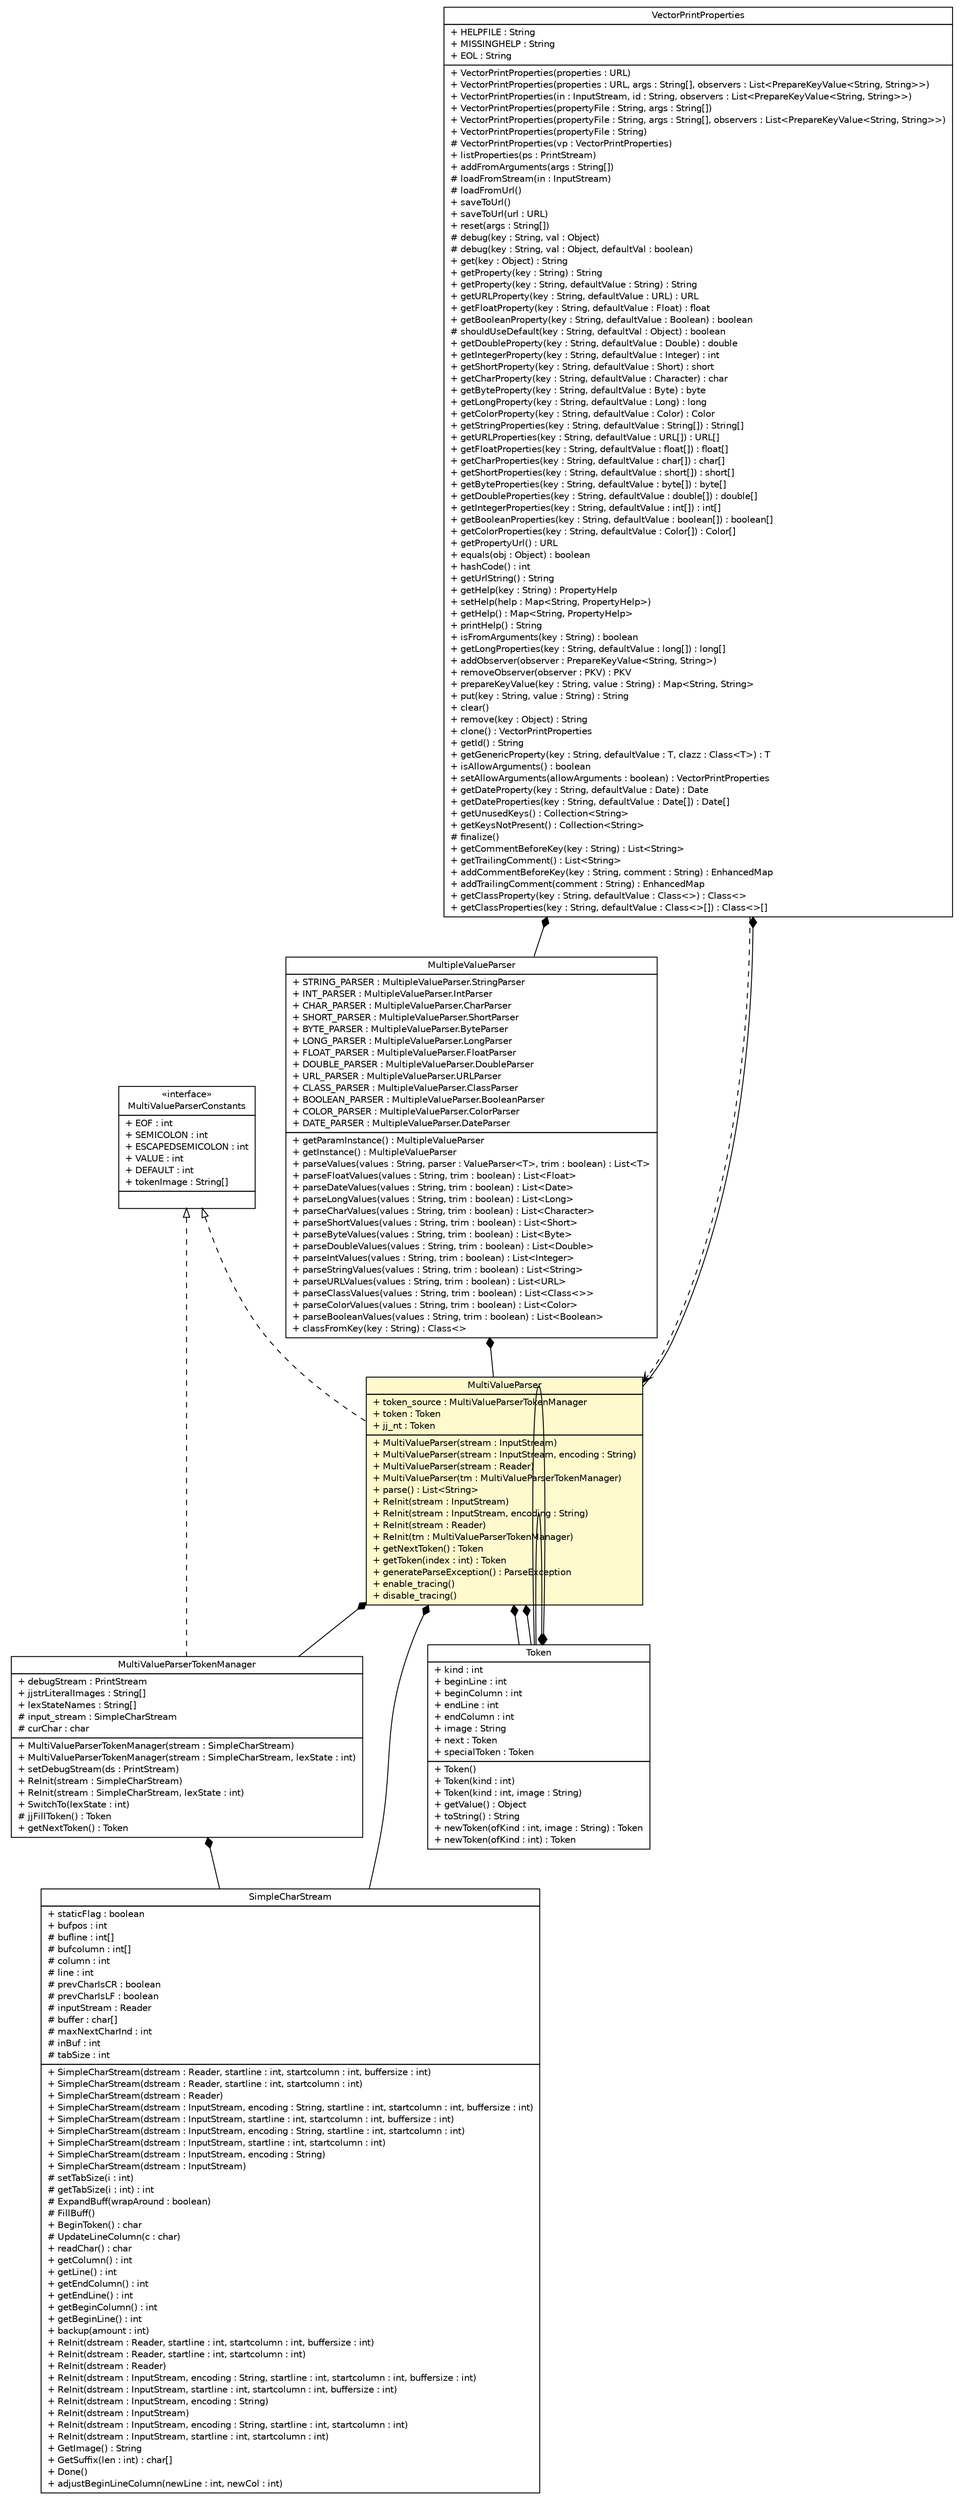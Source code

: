 #!/usr/local/bin/dot
#
# Class diagram 
# Generated by UMLGraph version R5_6 (http://www.umlgraph.org/)
#

digraph G {
	edge [fontname="Helvetica",fontsize=10,labelfontname="Helvetica",labelfontsize=10];
	node [fontname="Helvetica",fontsize=10,shape=plaintext];
	nodesep=0.25;
	ranksep=0.5;
	// com.vectorprint.configuration.parameters.MultipleValueParser
	c2830 [label=<<table title="com.vectorprint.configuration.parameters.MultipleValueParser" border="0" cellborder="1" cellspacing="0" cellpadding="2" port="p" href="../parameters/MultipleValueParser.html">
		<tr><td><table border="0" cellspacing="0" cellpadding="1">
<tr><td align="center" balign="center"> MultipleValueParser </td></tr>
		</table></td></tr>
		<tr><td><table border="0" cellspacing="0" cellpadding="1">
<tr><td align="left" balign="left"> + STRING_PARSER : MultipleValueParser.StringParser </td></tr>
<tr><td align="left" balign="left"> + INT_PARSER : MultipleValueParser.IntParser </td></tr>
<tr><td align="left" balign="left"> + CHAR_PARSER : MultipleValueParser.CharParser </td></tr>
<tr><td align="left" balign="left"> + SHORT_PARSER : MultipleValueParser.ShortParser </td></tr>
<tr><td align="left" balign="left"> + BYTE_PARSER : MultipleValueParser.ByteParser </td></tr>
<tr><td align="left" balign="left"> + LONG_PARSER : MultipleValueParser.LongParser </td></tr>
<tr><td align="left" balign="left"> + FLOAT_PARSER : MultipleValueParser.FloatParser </td></tr>
<tr><td align="left" balign="left"> + DOUBLE_PARSER : MultipleValueParser.DoubleParser </td></tr>
<tr><td align="left" balign="left"> + URL_PARSER : MultipleValueParser.URLParser </td></tr>
<tr><td align="left" balign="left"> + CLASS_PARSER : MultipleValueParser.ClassParser </td></tr>
<tr><td align="left" balign="left"> + BOOLEAN_PARSER : MultipleValueParser.BooleanParser </td></tr>
<tr><td align="left" balign="left"> + COLOR_PARSER : MultipleValueParser.ColorParser </td></tr>
<tr><td align="left" balign="left"> + DATE_PARSER : MultipleValueParser.DateParser </td></tr>
		</table></td></tr>
		<tr><td><table border="0" cellspacing="0" cellpadding="1">
<tr><td align="left" balign="left"> + getParamInstance() : MultipleValueParser </td></tr>
<tr><td align="left" balign="left"> + getInstance() : MultipleValueParser </td></tr>
<tr><td align="left" balign="left"> + parseValues(values : String, parser : ValueParser&lt;T&gt;, trim : boolean) : List&lt;T&gt; </td></tr>
<tr><td align="left" balign="left"> + parseFloatValues(values : String, trim : boolean) : List&lt;Float&gt; </td></tr>
<tr><td align="left" balign="left"> + parseDateValues(values : String, trim : boolean) : List&lt;Date&gt; </td></tr>
<tr><td align="left" balign="left"> + parseLongValues(values : String, trim : boolean) : List&lt;Long&gt; </td></tr>
<tr><td align="left" balign="left"> + parseCharValues(values : String, trim : boolean) : List&lt;Character&gt; </td></tr>
<tr><td align="left" balign="left"> + parseShortValues(values : String, trim : boolean) : List&lt;Short&gt; </td></tr>
<tr><td align="left" balign="left"> + parseByteValues(values : String, trim : boolean) : List&lt;Byte&gt; </td></tr>
<tr><td align="left" balign="left"> + parseDoubleValues(values : String, trim : boolean) : List&lt;Double&gt; </td></tr>
<tr><td align="left" balign="left"> + parseIntValues(values : String, trim : boolean) : List&lt;Integer&gt; </td></tr>
<tr><td align="left" balign="left"> + parseStringValues(values : String, trim : boolean) : List&lt;String&gt; </td></tr>
<tr><td align="left" balign="left"> + parseURLValues(values : String, trim : boolean) : List&lt;URL&gt; </td></tr>
<tr><td align="left" balign="left"> + parseClassValues(values : String, trim : boolean) : List&lt;Class&lt;&gt;&gt; </td></tr>
<tr><td align="left" balign="left"> + parseColorValues(values : String, trim : boolean) : List&lt;Color&gt; </td></tr>
<tr><td align="left" balign="left"> + parseBooleanValues(values : String, trim : boolean) : List&lt;Boolean&gt; </td></tr>
<tr><td align="left" balign="left"> + classFromKey(key : String) : Class&lt;&gt; </td></tr>
		</table></td></tr>
		</table>>, URL="../parameters/MultipleValueParser.html", fontname="Helvetica", fontcolor="black", fontsize=10.0];
	// com.vectorprint.configuration.VectorPrintProperties
	c2869 [label=<<table title="com.vectorprint.configuration.VectorPrintProperties" border="0" cellborder="1" cellspacing="0" cellpadding="2" port="p" href="../VectorPrintProperties.html">
		<tr><td><table border="0" cellspacing="0" cellpadding="1">
<tr><td align="center" balign="center"> VectorPrintProperties </td></tr>
		</table></td></tr>
		<tr><td><table border="0" cellspacing="0" cellpadding="1">
<tr><td align="left" balign="left"> + HELPFILE : String </td></tr>
<tr><td align="left" balign="left"> + MISSINGHELP : String </td></tr>
<tr><td align="left" balign="left"> + EOL : String </td></tr>
		</table></td></tr>
		<tr><td><table border="0" cellspacing="0" cellpadding="1">
<tr><td align="left" balign="left"> + VectorPrintProperties(properties : URL) </td></tr>
<tr><td align="left" balign="left"> + VectorPrintProperties(properties : URL, args : String[], observers : List&lt;PrepareKeyValue&lt;String, String&gt;&gt;) </td></tr>
<tr><td align="left" balign="left"> + VectorPrintProperties(in : InputStream, id : String, observers : List&lt;PrepareKeyValue&lt;String, String&gt;&gt;) </td></tr>
<tr><td align="left" balign="left"> + VectorPrintProperties(propertyFile : String, args : String[]) </td></tr>
<tr><td align="left" balign="left"> + VectorPrintProperties(propertyFile : String, args : String[], observers : List&lt;PrepareKeyValue&lt;String, String&gt;&gt;) </td></tr>
<tr><td align="left" balign="left"> + VectorPrintProperties(propertyFile : String) </td></tr>
<tr><td align="left" balign="left"> # VectorPrintProperties(vp : VectorPrintProperties) </td></tr>
<tr><td align="left" balign="left"> + listProperties(ps : PrintStream) </td></tr>
<tr><td align="left" balign="left"> + addFromArguments(args : String[]) </td></tr>
<tr><td align="left" balign="left"> # loadFromStream(in : InputStream) </td></tr>
<tr><td align="left" balign="left"> # loadFromUrl() </td></tr>
<tr><td align="left" balign="left"> + saveToUrl() </td></tr>
<tr><td align="left" balign="left"> + saveToUrl(url : URL) </td></tr>
<tr><td align="left" balign="left"> + reset(args : String[]) </td></tr>
<tr><td align="left" balign="left"> # debug(key : String, val : Object) </td></tr>
<tr><td align="left" balign="left"> # debug(key : String, val : Object, defaultVal : boolean) </td></tr>
<tr><td align="left" balign="left"> + get(key : Object) : String </td></tr>
<tr><td align="left" balign="left"> + getProperty(key : String) : String </td></tr>
<tr><td align="left" balign="left"> + getProperty(key : String, defaultValue : String) : String </td></tr>
<tr><td align="left" balign="left"> + getURLProperty(key : String, defaultValue : URL) : URL </td></tr>
<tr><td align="left" balign="left"> + getFloatProperty(key : String, defaultValue : Float) : float </td></tr>
<tr><td align="left" balign="left"> + getBooleanProperty(key : String, defaultValue : Boolean) : boolean </td></tr>
<tr><td align="left" balign="left"> # shouldUseDefault(key : String, defaultVal : Object) : boolean </td></tr>
<tr><td align="left" balign="left"> + getDoubleProperty(key : String, defaultValue : Double) : double </td></tr>
<tr><td align="left" balign="left"> + getIntegerProperty(key : String, defaultValue : Integer) : int </td></tr>
<tr><td align="left" balign="left"> + getShortProperty(key : String, defaultValue : Short) : short </td></tr>
<tr><td align="left" balign="left"> + getCharProperty(key : String, defaultValue : Character) : char </td></tr>
<tr><td align="left" balign="left"> + getByteProperty(key : String, defaultValue : Byte) : byte </td></tr>
<tr><td align="left" balign="left"> + getLongProperty(key : String, defaultValue : Long) : long </td></tr>
<tr><td align="left" balign="left"> + getColorProperty(key : String, defaultValue : Color) : Color </td></tr>
<tr><td align="left" balign="left"> + getStringProperties(key : String, defaultValue : String[]) : String[] </td></tr>
<tr><td align="left" balign="left"> + getURLProperties(key : String, defaultValue : URL[]) : URL[] </td></tr>
<tr><td align="left" balign="left"> + getFloatProperties(key : String, defaultValue : float[]) : float[] </td></tr>
<tr><td align="left" balign="left"> + getCharProperties(key : String, defaultValue : char[]) : char[] </td></tr>
<tr><td align="left" balign="left"> + getShortProperties(key : String, defaultValue : short[]) : short[] </td></tr>
<tr><td align="left" balign="left"> + getByteProperties(key : String, defaultValue : byte[]) : byte[] </td></tr>
<tr><td align="left" balign="left"> + getDoubleProperties(key : String, defaultValue : double[]) : double[] </td></tr>
<tr><td align="left" balign="left"> + getIntegerProperties(key : String, defaultValue : int[]) : int[] </td></tr>
<tr><td align="left" balign="left"> + getBooleanProperties(key : String, defaultValue : boolean[]) : boolean[] </td></tr>
<tr><td align="left" balign="left"> + getColorProperties(key : String, defaultValue : Color[]) : Color[] </td></tr>
<tr><td align="left" balign="left"> + getPropertyUrl() : URL </td></tr>
<tr><td align="left" balign="left"> + equals(obj : Object) : boolean </td></tr>
<tr><td align="left" balign="left"> + hashCode() : int </td></tr>
<tr><td align="left" balign="left"> + getUrlString() : String </td></tr>
<tr><td align="left" balign="left"> + getHelp(key : String) : PropertyHelp </td></tr>
<tr><td align="left" balign="left"> + setHelp(help : Map&lt;String, PropertyHelp&gt;) </td></tr>
<tr><td align="left" balign="left"> + getHelp() : Map&lt;String, PropertyHelp&gt; </td></tr>
<tr><td align="left" balign="left"> + printHelp() : String </td></tr>
<tr><td align="left" balign="left"> + isFromArguments(key : String) : boolean </td></tr>
<tr><td align="left" balign="left"> + getLongProperties(key : String, defaultValue : long[]) : long[] </td></tr>
<tr><td align="left" balign="left"> + addObserver(observer : PrepareKeyValue&lt;String, String&gt;) </td></tr>
<tr><td align="left" balign="left"> + removeObserver(observer : PKV) : PKV </td></tr>
<tr><td align="left" balign="left"> + prepareKeyValue(key : String, value : String) : Map&lt;String, String&gt; </td></tr>
<tr><td align="left" balign="left"> + put(key : String, value : String) : String </td></tr>
<tr><td align="left" balign="left"> + clear() </td></tr>
<tr><td align="left" balign="left"> + remove(key : Object) : String </td></tr>
<tr><td align="left" balign="left"> + clone() : VectorPrintProperties </td></tr>
<tr><td align="left" balign="left"> + getId() : String </td></tr>
<tr><td align="left" balign="left"> + getGenericProperty(key : String, defaultValue : T, clazz : Class&lt;T&gt;) : T </td></tr>
<tr><td align="left" balign="left"> + isAllowArguments() : boolean </td></tr>
<tr><td align="left" balign="left"> + setAllowArguments(allowArguments : boolean) : VectorPrintProperties </td></tr>
<tr><td align="left" balign="left"> + getDateProperty(key : String, defaultValue : Date) : Date </td></tr>
<tr><td align="left" balign="left"> + getDateProperties(key : String, defaultValue : Date[]) : Date[] </td></tr>
<tr><td align="left" balign="left"> + getUnusedKeys() : Collection&lt;String&gt; </td></tr>
<tr><td align="left" balign="left"> + getKeysNotPresent() : Collection&lt;String&gt; </td></tr>
<tr><td align="left" balign="left"> # finalize() </td></tr>
<tr><td align="left" balign="left"> + getCommentBeforeKey(key : String) : List&lt;String&gt; </td></tr>
<tr><td align="left" balign="left"> + getTrailingComment() : List&lt;String&gt; </td></tr>
<tr><td align="left" balign="left"> + addCommentBeforeKey(key : String, comment : String) : EnhancedMap </td></tr>
<tr><td align="left" balign="left"> + addTrailingComment(comment : String) : EnhancedMap </td></tr>
<tr><td align="left" balign="left"> + getClassProperty(key : String, defaultValue : Class&lt;&gt;) : Class&lt;&gt; </td></tr>
<tr><td align="left" balign="left"> + getClassProperties(key : String, defaultValue : Class&lt;&gt;[]) : Class&lt;&gt;[] </td></tr>
		</table></td></tr>
		</table>>, URL="../VectorPrintProperties.html", fontname="Helvetica", fontcolor="black", fontsize=10.0];
	// com.vectorprint.configuration.parser.SimpleCharStream
	c2886 [label=<<table title="com.vectorprint.configuration.parser.SimpleCharStream" border="0" cellborder="1" cellspacing="0" cellpadding="2" port="p" href="./SimpleCharStream.html">
		<tr><td><table border="0" cellspacing="0" cellpadding="1">
<tr><td align="center" balign="center"> SimpleCharStream </td></tr>
		</table></td></tr>
		<tr><td><table border="0" cellspacing="0" cellpadding="1">
<tr><td align="left" balign="left"> + staticFlag : boolean </td></tr>
<tr><td align="left" balign="left"> + bufpos : int </td></tr>
<tr><td align="left" balign="left"> # bufline : int[] </td></tr>
<tr><td align="left" balign="left"> # bufcolumn : int[] </td></tr>
<tr><td align="left" balign="left"> # column : int </td></tr>
<tr><td align="left" balign="left"> # line : int </td></tr>
<tr><td align="left" balign="left"> # prevCharIsCR : boolean </td></tr>
<tr><td align="left" balign="left"> # prevCharIsLF : boolean </td></tr>
<tr><td align="left" balign="left"> # inputStream : Reader </td></tr>
<tr><td align="left" balign="left"> # buffer : char[] </td></tr>
<tr><td align="left" balign="left"> # maxNextCharInd : int </td></tr>
<tr><td align="left" balign="left"> # inBuf : int </td></tr>
<tr><td align="left" balign="left"> # tabSize : int </td></tr>
		</table></td></tr>
		<tr><td><table border="0" cellspacing="0" cellpadding="1">
<tr><td align="left" balign="left"> + SimpleCharStream(dstream : Reader, startline : int, startcolumn : int, buffersize : int) </td></tr>
<tr><td align="left" balign="left"> + SimpleCharStream(dstream : Reader, startline : int, startcolumn : int) </td></tr>
<tr><td align="left" balign="left"> + SimpleCharStream(dstream : Reader) </td></tr>
<tr><td align="left" balign="left"> + SimpleCharStream(dstream : InputStream, encoding : String, startline : int, startcolumn : int, buffersize : int) </td></tr>
<tr><td align="left" balign="left"> + SimpleCharStream(dstream : InputStream, startline : int, startcolumn : int, buffersize : int) </td></tr>
<tr><td align="left" balign="left"> + SimpleCharStream(dstream : InputStream, encoding : String, startline : int, startcolumn : int) </td></tr>
<tr><td align="left" balign="left"> + SimpleCharStream(dstream : InputStream, startline : int, startcolumn : int) </td></tr>
<tr><td align="left" balign="left"> + SimpleCharStream(dstream : InputStream, encoding : String) </td></tr>
<tr><td align="left" balign="left"> + SimpleCharStream(dstream : InputStream) </td></tr>
<tr><td align="left" balign="left"> # setTabSize(i : int) </td></tr>
<tr><td align="left" balign="left"> # getTabSize(i : int) : int </td></tr>
<tr><td align="left" balign="left"> # ExpandBuff(wrapAround : boolean) </td></tr>
<tr><td align="left" balign="left"> # FillBuff() </td></tr>
<tr><td align="left" balign="left"> + BeginToken() : char </td></tr>
<tr><td align="left" balign="left"> # UpdateLineColumn(c : char) </td></tr>
<tr><td align="left" balign="left"> + readChar() : char </td></tr>
<tr><td align="left" balign="left"> + getColumn() : int </td></tr>
<tr><td align="left" balign="left"> + getLine() : int </td></tr>
<tr><td align="left" balign="left"> + getEndColumn() : int </td></tr>
<tr><td align="left" balign="left"> + getEndLine() : int </td></tr>
<tr><td align="left" balign="left"> + getBeginColumn() : int </td></tr>
<tr><td align="left" balign="left"> + getBeginLine() : int </td></tr>
<tr><td align="left" balign="left"> + backup(amount : int) </td></tr>
<tr><td align="left" balign="left"> + ReInit(dstream : Reader, startline : int, startcolumn : int, buffersize : int) </td></tr>
<tr><td align="left" balign="left"> + ReInit(dstream : Reader, startline : int, startcolumn : int) </td></tr>
<tr><td align="left" balign="left"> + ReInit(dstream : Reader) </td></tr>
<tr><td align="left" balign="left"> + ReInit(dstream : InputStream, encoding : String, startline : int, startcolumn : int, buffersize : int) </td></tr>
<tr><td align="left" balign="left"> + ReInit(dstream : InputStream, startline : int, startcolumn : int, buffersize : int) </td></tr>
<tr><td align="left" balign="left"> + ReInit(dstream : InputStream, encoding : String) </td></tr>
<tr><td align="left" balign="left"> + ReInit(dstream : InputStream) </td></tr>
<tr><td align="left" balign="left"> + ReInit(dstream : InputStream, encoding : String, startline : int, startcolumn : int) </td></tr>
<tr><td align="left" balign="left"> + ReInit(dstream : InputStream, startline : int, startcolumn : int) </td></tr>
<tr><td align="left" balign="left"> + GetImage() : String </td></tr>
<tr><td align="left" balign="left"> + GetSuffix(len : int) : char[] </td></tr>
<tr><td align="left" balign="left"> + Done() </td></tr>
<tr><td align="left" balign="left"> + adjustBeginLineColumn(newLine : int, newCol : int) </td></tr>
		</table></td></tr>
		</table>>, URL="./SimpleCharStream.html", fontname="Helvetica", fontcolor="black", fontsize=10.0];
	// com.vectorprint.configuration.parser.MultiValueParserTokenManager
	c2888 [label=<<table title="com.vectorprint.configuration.parser.MultiValueParserTokenManager" border="0" cellborder="1" cellspacing="0" cellpadding="2" port="p" href="./MultiValueParserTokenManager.html">
		<tr><td><table border="0" cellspacing="0" cellpadding="1">
<tr><td align="center" balign="center"> MultiValueParserTokenManager </td></tr>
		</table></td></tr>
		<tr><td><table border="0" cellspacing="0" cellpadding="1">
<tr><td align="left" balign="left"> + debugStream : PrintStream </td></tr>
<tr><td align="left" balign="left"> + jjstrLiteralImages : String[] </td></tr>
<tr><td align="left" balign="left"> + lexStateNames : String[] </td></tr>
<tr><td align="left" balign="left"> # input_stream : SimpleCharStream </td></tr>
<tr><td align="left" balign="left"> # curChar : char </td></tr>
		</table></td></tr>
		<tr><td><table border="0" cellspacing="0" cellpadding="1">
<tr><td align="left" balign="left"> + MultiValueParserTokenManager(stream : SimpleCharStream) </td></tr>
<tr><td align="left" balign="left"> + MultiValueParserTokenManager(stream : SimpleCharStream, lexState : int) </td></tr>
<tr><td align="left" balign="left"> + setDebugStream(ds : PrintStream) </td></tr>
<tr><td align="left" balign="left"> + ReInit(stream : SimpleCharStream) </td></tr>
<tr><td align="left" balign="left"> + ReInit(stream : SimpleCharStream, lexState : int) </td></tr>
<tr><td align="left" balign="left"> + SwitchTo(lexState : int) </td></tr>
<tr><td align="left" balign="left"> # jjFillToken() : Token </td></tr>
<tr><td align="left" balign="left"> + getNextToken() : Token </td></tr>
		</table></td></tr>
		</table>>, URL="./MultiValueParserTokenManager.html", fontname="Helvetica", fontcolor="black", fontsize=10.0];
	// com.vectorprint.configuration.parser.Token
	c2889 [label=<<table title="com.vectorprint.configuration.parser.Token" border="0" cellborder="1" cellspacing="0" cellpadding="2" port="p" href="./Token.html">
		<tr><td><table border="0" cellspacing="0" cellpadding="1">
<tr><td align="center" balign="center"> Token </td></tr>
		</table></td></tr>
		<tr><td><table border="0" cellspacing="0" cellpadding="1">
<tr><td align="left" balign="left"> + kind : int </td></tr>
<tr><td align="left" balign="left"> + beginLine : int </td></tr>
<tr><td align="left" balign="left"> + beginColumn : int </td></tr>
<tr><td align="left" balign="left"> + endLine : int </td></tr>
<tr><td align="left" balign="left"> + endColumn : int </td></tr>
<tr><td align="left" balign="left"> + image : String </td></tr>
<tr><td align="left" balign="left"> + next : Token </td></tr>
<tr><td align="left" balign="left"> + specialToken : Token </td></tr>
		</table></td></tr>
		<tr><td><table border="0" cellspacing="0" cellpadding="1">
<tr><td align="left" balign="left"> + Token() </td></tr>
<tr><td align="left" balign="left"> + Token(kind : int) </td></tr>
<tr><td align="left" balign="left"> + Token(kind : int, image : String) </td></tr>
<tr><td align="left" balign="left"> + getValue() : Object </td></tr>
<tr><td align="left" balign="left"> + toString() : String </td></tr>
<tr><td align="left" balign="left"> + newToken(ofKind : int, image : String) : Token </td></tr>
<tr><td align="left" balign="left"> + newToken(ofKind : int) : Token </td></tr>
		</table></td></tr>
		</table>>, URL="./Token.html", fontname="Helvetica", fontcolor="black", fontsize=10.0];
	// com.vectorprint.configuration.parser.MultiValueParserConstants
	c2900 [label=<<table title="com.vectorprint.configuration.parser.MultiValueParserConstants" border="0" cellborder="1" cellspacing="0" cellpadding="2" port="p" href="./MultiValueParserConstants.html">
		<tr><td><table border="0" cellspacing="0" cellpadding="1">
<tr><td align="center" balign="center"> &#171;interface&#187; </td></tr>
<tr><td align="center" balign="center"> MultiValueParserConstants </td></tr>
		</table></td></tr>
		<tr><td><table border="0" cellspacing="0" cellpadding="1">
<tr><td align="left" balign="left"> + EOF : int </td></tr>
<tr><td align="left" balign="left"> + SEMICOLON : int </td></tr>
<tr><td align="left" balign="left"> + ESCAPEDSEMICOLON : int </td></tr>
<tr><td align="left" balign="left"> + VALUE : int </td></tr>
<tr><td align="left" balign="left"> + DEFAULT : int </td></tr>
<tr><td align="left" balign="left"> + tokenImage : String[] </td></tr>
		</table></td></tr>
		<tr><td><table border="0" cellspacing="0" cellpadding="1">
<tr><td align="left" balign="left">  </td></tr>
		</table></td></tr>
		</table>>, URL="./MultiValueParserConstants.html", fontname="Helvetica", fontcolor="black", fontsize=10.0];
	// com.vectorprint.configuration.parser.MultiValueParser
	c2903 [label=<<table title="com.vectorprint.configuration.parser.MultiValueParser" border="0" cellborder="1" cellspacing="0" cellpadding="2" port="p" bgcolor="lemonChiffon" href="./MultiValueParser.html">
		<tr><td><table border="0" cellspacing="0" cellpadding="1">
<tr><td align="center" balign="center"> MultiValueParser </td></tr>
		</table></td></tr>
		<tr><td><table border="0" cellspacing="0" cellpadding="1">
<tr><td align="left" balign="left"> + token_source : MultiValueParserTokenManager </td></tr>
<tr><td align="left" balign="left"> + token : Token </td></tr>
<tr><td align="left" balign="left"> + jj_nt : Token </td></tr>
		</table></td></tr>
		<tr><td><table border="0" cellspacing="0" cellpadding="1">
<tr><td align="left" balign="left"> + MultiValueParser(stream : InputStream) </td></tr>
<tr><td align="left" balign="left"> + MultiValueParser(stream : InputStream, encoding : String) </td></tr>
<tr><td align="left" balign="left"> + MultiValueParser(stream : Reader) </td></tr>
<tr><td align="left" balign="left"> + MultiValueParser(tm : MultiValueParserTokenManager) </td></tr>
<tr><td align="left" balign="left"> + parse() : List&lt;String&gt; </td></tr>
<tr><td align="left" balign="left"> + ReInit(stream : InputStream) </td></tr>
<tr><td align="left" balign="left"> + ReInit(stream : InputStream, encoding : String) </td></tr>
<tr><td align="left" balign="left"> + ReInit(stream : Reader) </td></tr>
<tr><td align="left" balign="left"> + ReInit(tm : MultiValueParserTokenManager) </td></tr>
<tr><td align="left" balign="left"> + getNextToken() : Token </td></tr>
<tr><td align="left" balign="left"> + getToken(index : int) : Token </td></tr>
<tr><td align="left" balign="left"> + generateParseException() : ParseException </td></tr>
<tr><td align="left" balign="left"> + enable_tracing() </td></tr>
<tr><td align="left" balign="left"> + disable_tracing() </td></tr>
		</table></td></tr>
		</table>>, URL="./MultiValueParser.html", fontname="Helvetica", fontcolor="black", fontsize=10.0];
	//com.vectorprint.configuration.parser.MultiValueParserTokenManager implements com.vectorprint.configuration.parser.MultiValueParserConstants
	c2900:p -> c2888:p [dir=back,arrowtail=empty,style=dashed];
	//com.vectorprint.configuration.parser.MultiValueParser implements com.vectorprint.configuration.parser.MultiValueParserConstants
	c2900:p -> c2903:p [dir=back,arrowtail=empty,style=dashed];
	// com.vectorprint.configuration.parameters.MultipleValueParser COMPOSED com.vectorprint.configuration.parser.MultiValueParser
	c2830:p -> c2903:p [taillabel="", label="", headlabel="", fontname="Helvetica", fontcolor="black", fontsize=10.0, color="black", arrowhead=none, arrowtail=diamond, dir=both];
	// com.vectorprint.configuration.VectorPrintProperties COMPOSED com.vectorprint.configuration.parameters.MultipleValueParser
	c2869:p -> c2830:p [taillabel="", label="", headlabel="", fontname="Helvetica", fontcolor="black", fontsize=10.0, color="black", arrowhead=none, arrowtail=diamond, dir=both];
	// com.vectorprint.configuration.VectorPrintProperties COMPOSED com.vectorprint.configuration.parser.MultiValueParser
	c2869:p -> c2903:p [taillabel="", label="", headlabel="", fontname="Helvetica", fontcolor="black", fontsize=10.0, color="black", arrowhead=none, arrowtail=diamond, dir=both];
	// com.vectorprint.configuration.parser.MultiValueParserTokenManager COMPOSED com.vectorprint.configuration.parser.SimpleCharStream
	c2888:p -> c2886:p [taillabel="", label="", headlabel="", fontname="Helvetica", fontcolor="black", fontsize=10.0, color="black", arrowhead=none, arrowtail=diamond, dir=both];
	// com.vectorprint.configuration.parser.Token COMPOSED com.vectorprint.configuration.parser.Token
	c2889:p -> c2889:p [taillabel="", label="", headlabel="", fontname="Helvetica", fontcolor="black", fontsize=10.0, color="black", arrowhead=none, arrowtail=diamond, dir=both];
	// com.vectorprint.configuration.parser.Token COMPOSED com.vectorprint.configuration.parser.Token
	c2889:p -> c2889:p [taillabel="", label="", headlabel="", fontname="Helvetica", fontcolor="black", fontsize=10.0, color="black", arrowhead=none, arrowtail=diamond, dir=both];
	// com.vectorprint.configuration.parser.MultiValueParser COMPOSED com.vectorprint.configuration.parser.MultiValueParserTokenManager
	c2903:p -> c2888:p [taillabel="", label="", headlabel="", fontname="Helvetica", fontcolor="black", fontsize=10.0, color="black", arrowhead=none, arrowtail=diamond, dir=both];
	// com.vectorprint.configuration.parser.MultiValueParser COMPOSED com.vectorprint.configuration.parser.SimpleCharStream
	c2903:p -> c2886:p [taillabel="", label="", headlabel="", fontname="Helvetica", fontcolor="black", fontsize=10.0, color="black", arrowhead=none, arrowtail=diamond, dir=both];
	// com.vectorprint.configuration.parser.MultiValueParser COMPOSED com.vectorprint.configuration.parser.Token
	c2903:p -> c2889:p [taillabel="", label="", headlabel="", fontname="Helvetica", fontcolor="black", fontsize=10.0, color="black", arrowhead=none, arrowtail=diamond, dir=both];
	// com.vectorprint.configuration.parser.MultiValueParser COMPOSED com.vectorprint.configuration.parser.Token
	c2903:p -> c2889:p [taillabel="", label="", headlabel="", fontname="Helvetica", fontcolor="black", fontsize=10.0, color="black", arrowhead=none, arrowtail=diamond, dir=both];
	// com.vectorprint.configuration.VectorPrintProperties DEPEND com.vectorprint.configuration.parser.MultiValueParser
	c2869:p -> c2903:p [taillabel="", label="", headlabel="", fontname="Helvetica", fontcolor="black", fontsize=10.0, color="black", arrowhead=open, style=dashed];
}

